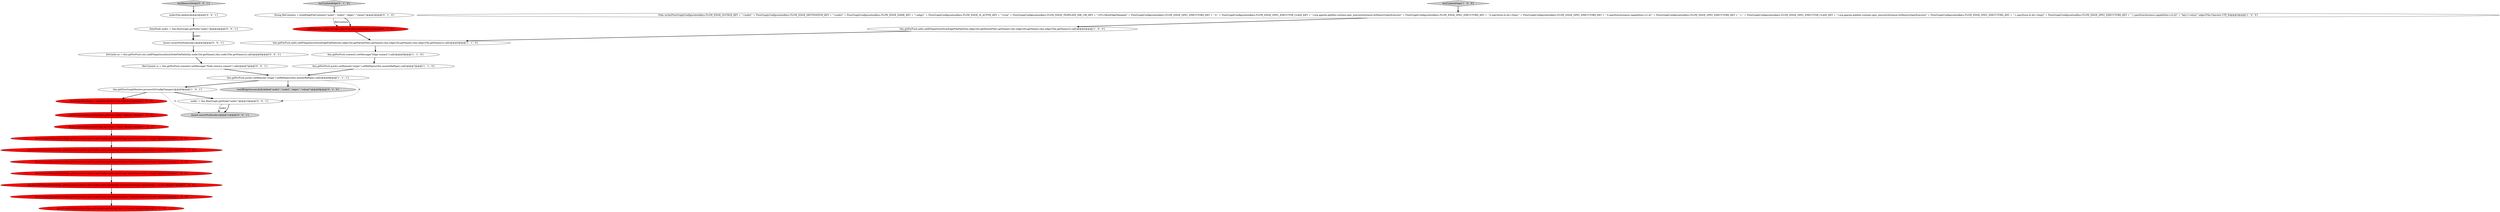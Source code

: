 digraph {
0 [style = filled, label = "Assert.assertEquals(flowEdge.getSrc(),\"node1\")@@@11@@@['1', '0', '0']", fillcolor = red, shape = ellipse image = "AAA1AAABBB1BBB"];
4 [style = filled, label = "Assert.assertEquals(flowEdge.getExecutors().get(0).getConfig().get().getString(\"specExecInstance.capabilities\"),\"s1:d1\")@@@14@@@['1', '0', '0']", fillcolor = red, shape = ellipse image = "AAA1AAABBB1BBB"];
7 [style = filled, label = "Assert.assertEquals(flowEdge.getExecutors().get(1).getClass().getSimpleName(),\"InMemorySpecExecutor\")@@@18@@@['1', '0', '0']", fillcolor = red, shape = ellipse image = "AAA1AAABBB1BBB"];
20 [style = filled, label = "String fileContents = buildEdgeFileContents(\"node1\",\"node2\",\"edge1\",\"value2\")@@@3@@@['0', '1', '0']", fillcolor = white, shape = ellipse image = "AAA0AAABBB2BBB"];
23 [style = filled, label = "DataNode node1 = this.flowGraph.getNode(\"node1\")@@@4@@@['0', '0', '1']", fillcolor = white, shape = ellipse image = "AAA0AAABBB3BBB"];
22 [style = filled, label = "node1 = this.flowGraph.getNode(\"node1\")@@@10@@@['0', '0', '1']", fillcolor = white, shape = ellipse image = "AAA0AAABBB3BBB"];
18 [style = filled, label = "addEdge(this.edge1Dir,this.edge1File,fileContents)@@@4@@@['0', '1', '0']", fillcolor = red, shape = ellipse image = "AAA1AAABBB2BBB"];
21 [style = filled, label = "testUpdateEdge['0', '1', '0']", fillcolor = lightgray, shape = diamond image = "AAA0AAABBB2BBB"];
26 [style = filled, label = "DirCache ac = this.gitForPush.rm().addFilepattern(formNodeFilePath(this.node1Dir.getName(),this.node1File.getName())).call()@@@6@@@['0', '0', '1']", fillcolor = white, shape = ellipse image = "AAA0AAABBB3BBB"];
11 [style = filled, label = "FlowEdge flowEdge = edgeSet.iterator().next()@@@10@@@['1', '0', '0']", fillcolor = red, shape = ellipse image = "AAA1AAABBB1BBB"];
17 [style = filled, label = "this.gitForPush.push().setRemote(\"origin\").setRefSpecs(this.masterRefSpec).call()@@@8@@@['1', '1', '1']", fillcolor = white, shape = ellipse image = "AAA0AAABBB1BBB"];
14 [style = filled, label = "this.gitForPush.commit().setMessage(\"Edge commit\").call()@@@6@@@['1', '1', '0']", fillcolor = white, shape = ellipse image = "AAA0AAABBB1BBB"];
10 [style = filled, label = "Assert.assertEquals(flowEdge.getConfig().getString(\"key1\"),\"value1\")@@@19@@@['1', '0', '0']", fillcolor = red, shape = ellipse image = "AAA1AAABBB1BBB"];
27 [style = filled, label = "node1File.delete()@@@3@@@['0', '0', '1']", fillcolor = white, shape = ellipse image = "AAA0AAABBB3BBB"];
8 [style = filled, label = "Assert.assertEquals(flowEdge.getExecutors().get(0).getClass().getSimpleName(),\"InMemorySpecExecutor\")@@@15@@@['1', '0', '0']", fillcolor = red, shape = ellipse image = "AAA1AAABBB1BBB"];
29 [style = filled, label = "RevCommit cc = this.gitForPush.commit().setMessage(\"Node remove commit\").call()@@@7@@@['0', '0', '1']", fillcolor = white, shape = ellipse image = "AAA0AAABBB3BBB"];
3 [style = filled, label = "this.gitForPush.add().addFilepattern(formEdgeFilePath(this.edge1Dir.getParentFile().getName(),this.edge1Dir.getName(),this.edge1File.getName())).call()@@@4@@@['1', '0', '0']", fillcolor = white, shape = ellipse image = "AAA0AAABBB1BBB"];
15 [style = filled, label = "this.gitForPush.add().addFilepattern(formEdgeFilePath(this.edge1Dir.getParentFile().getName(),this.edge1Dir.getName(),this.edge1File.getName())).call()@@@5@@@['1', '1', '0']", fillcolor = white, shape = ellipse image = "AAA0AAABBB1BBB"];
6 [style = filled, label = "Assert.assertEquals(flowEdge.getExecutors().get(1).getConfig().get().getString(\"specStore.fs.dir\"),\"/tmp2\")@@@16@@@['1', '0', '0']", fillcolor = red, shape = ellipse image = "AAA1AAABBB1BBB"];
12 [style = filled, label = "Assert.assertEquals(flowEdge.getDest(),\"node2\")@@@12@@@['1', '0', '0']", fillcolor = red, shape = ellipse image = "AAA1AAABBB1BBB"];
13 [style = filled, label = "Assert.assertEquals(flowEdge.getExecutors().get(0).getConfig().get().getString(\"specStore.fs.dir\"),\"/tmp1\")@@@13@@@['1', '0', '0']", fillcolor = red, shape = ellipse image = "AAA1AAABBB1BBB"];
19 [style = filled, label = "testIfEdgeSuccessfullyAdded(\"node1\",\"node2\",\"edge1\",\"value2\")@@@9@@@['0', '1', '0']", fillcolor = lightgray, shape = ellipse image = "AAA0AAABBB2BBB"];
24 [style = filled, label = "testRemoveNode['0', '0', '1']", fillcolor = lightgray, shape = diamond image = "AAA0AAABBB3BBB"];
28 [style = filled, label = "Assert.assertNotNull(node1)@@@5@@@['0', '0', '1']", fillcolor = white, shape = ellipse image = "AAA0AAABBB3BBB"];
9 [style = filled, label = "this.gitFlowGraphMonitor.processGitConfigChanges()@@@9@@@['1', '0', '1']", fillcolor = white, shape = ellipse image = "AAA0AAABBB1BBB"];
1 [style = filled, label = "this.gitForPush.push().setRemote(\"origin\").setRefSpecs(this.masterRefSpec).call()@@@7@@@['1', '1', '0']", fillcolor = white, shape = ellipse image = "AAA0AAABBB1BBB"];
2 [style = filled, label = "Assert.assertEquals(flowEdge.getExecutors().get(1).getConfig().get().getString(\"specExecInstance.capabilities\"),\"s2:d2\")@@@17@@@['1', '0', '0']", fillcolor = red, shape = ellipse image = "AAA1AAABBB1BBB"];
5 [style = filled, label = "Files.write(FlowGraphConfigurationKeys.FLOW_EDGE_SOURCE_KEY + \"=node1\" + FlowGraphConfigurationKeys.FLOW_EDGE_DESTINATION_KEY + \"=node2\" + FlowGraphConfigurationKeys.FLOW_EDGE_NAME_KEY + \"=edge1\" + FlowGraphConfigurationKeys.FLOW_EDGE_IS_ACTIVE_KEY + \"=true\" + FlowGraphConfigurationKeys.FLOW_EDGE_TEMPLATE_DIR_URI_KEY + \"=FS:///flowEdgeTemplate\" + FlowGraphConfigurationKeys.FLOW_EDGE_SPEC_EXECUTORS_KEY + \".0.\" + FlowGraphConfigurationKeys.FLOW_EDGE_SPEC_EXECUTOR_CLASS_KEY + \"=org.apache.gobblin.runtime.spec_executorInstance.InMemorySpecExecutor\" + FlowGraphConfigurationKeys.FLOW_EDGE_SPEC_EXECUTORS_KEY + \".0.specStore.fs.dir=/tmp1\" + FlowGraphConfigurationKeys.FLOW_EDGE_SPEC_EXECUTORS_KEY + \".0.specExecInstance.capabilities=s1:d1\" + FlowGraphConfigurationKeys.FLOW_EDGE_SPEC_EXECUTORS_KEY + \".1.\" + FlowGraphConfigurationKeys.FLOW_EDGE_SPEC_EXECUTOR_CLASS_KEY + \"=org.apache.gobblin.runtime.spec_executorInstance.InMemorySpecExecutor\" + FlowGraphConfigurationKeys.FLOW_EDGE_SPEC_EXECUTORS_KEY + \".1.specStore.fs.dir=/tmp2\" + FlowGraphConfigurationKeys.FLOW_EDGE_SPEC_EXECUTORS_KEY + \".1.specExecInstance.capabilities=s2:d2\" + \"key1=value1\",edge1File,Charsets.UTF_8)@@@3@@@['1', '0', '0']", fillcolor = white, shape = ellipse image = "AAA0AAABBB1BBB"];
25 [style = filled, label = "Assert.assertNull(node1)@@@11@@@['0', '0', '1']", fillcolor = lightgray, shape = ellipse image = "AAA0AAABBB3BBB"];
16 [style = filled, label = "testUpdateEdge['1', '0', '0']", fillcolor = lightgray, shape = diamond image = "AAA0AAABBB1BBB"];
9->22 [style = bold, label=""];
5->3 [style = bold, label=""];
22->25 [style = bold, label=""];
29->17 [style = bold, label=""];
9->11 [style = bold, label=""];
15->14 [style = bold, label=""];
7->10 [style = bold, label=""];
22->25 [style = solid, label="node1"];
26->29 [style = bold, label=""];
0->12 [style = bold, label=""];
17->9 [style = bold, label=""];
18->15 [style = bold, label=""];
28->26 [style = bold, label=""];
8->6 [style = bold, label=""];
3->15 [style = bold, label=""];
17->19 [style = bold, label=""];
14->1 [style = bold, label=""];
1->17 [style = bold, label=""];
20->18 [style = solid, label="fileContents"];
6->2 [style = bold, label=""];
23->28 [style = bold, label=""];
20->18 [style = bold, label=""];
12->13 [style = bold, label=""];
11->0 [style = bold, label=""];
21->20 [style = bold, label=""];
9->25 [style = dashed, label="0"];
16->5 [style = bold, label=""];
23->28 [style = solid, label="node1"];
4->8 [style = bold, label=""];
27->23 [style = bold, label=""];
2->7 [style = bold, label=""];
24->27 [style = bold, label=""];
13->4 [style = bold, label=""];
17->22 [style = dashed, label="0"];
}
